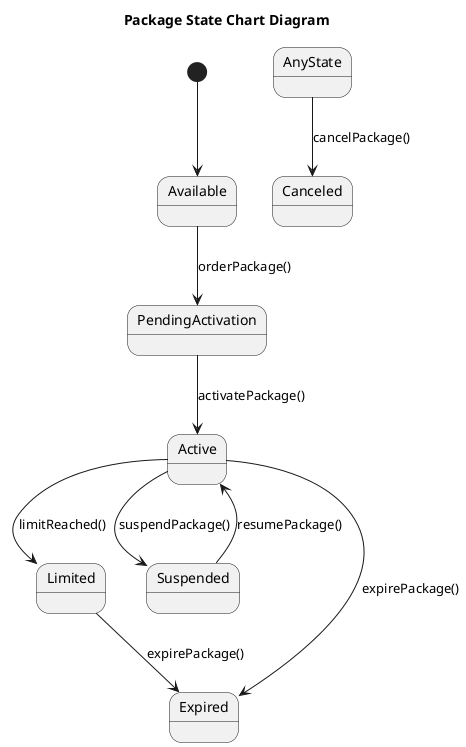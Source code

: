 @startuml "Package State Chart Diagram"

title Package State Chart Diagram

state "Available" as Available
state "PendingActivation" as PendingActivation
state "Active" as Active
state "Limited" as Limited
state "Suspended" as Suspended
state "Canceled" as Canceled
state "Expired" as Expired

[*] --> Available
Available --> PendingActivation : orderPackage()
PendingActivation --> Active : activatePackage()
Active --> Limited : limitReached()
Active --> Suspended : suspendPackage()
Suspended --> Active : resumePackage()
Active --> Expired : expirePackage()
Limited --> Expired : expirePackage()
AnyState --> Canceled : cancelPackage()

@enduml